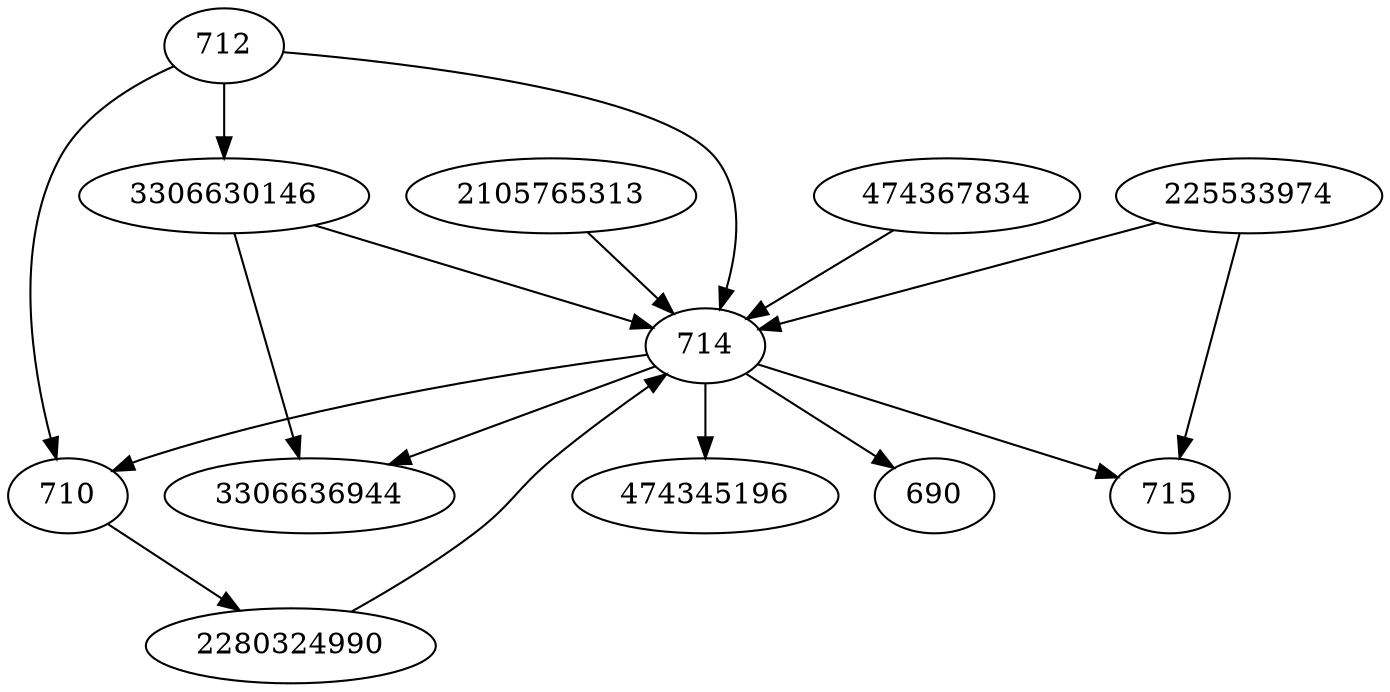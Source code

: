 strict digraph  {
2105765313;
3306630146;
710;
712;
714;
715;
474345196;
3306636944;
690;
225533974;
474367834;
2280324990;
2105765313 -> 714;
3306630146 -> 714;
3306630146 -> 3306636944;
710 -> 2280324990;
712 -> 714;
712 -> 710;
712 -> 3306630146;
714 -> 474345196;
714 -> 715;
714 -> 690;
714 -> 710;
714 -> 3306636944;
225533974 -> 714;
225533974 -> 715;
474367834 -> 714;
2280324990 -> 714;
}
